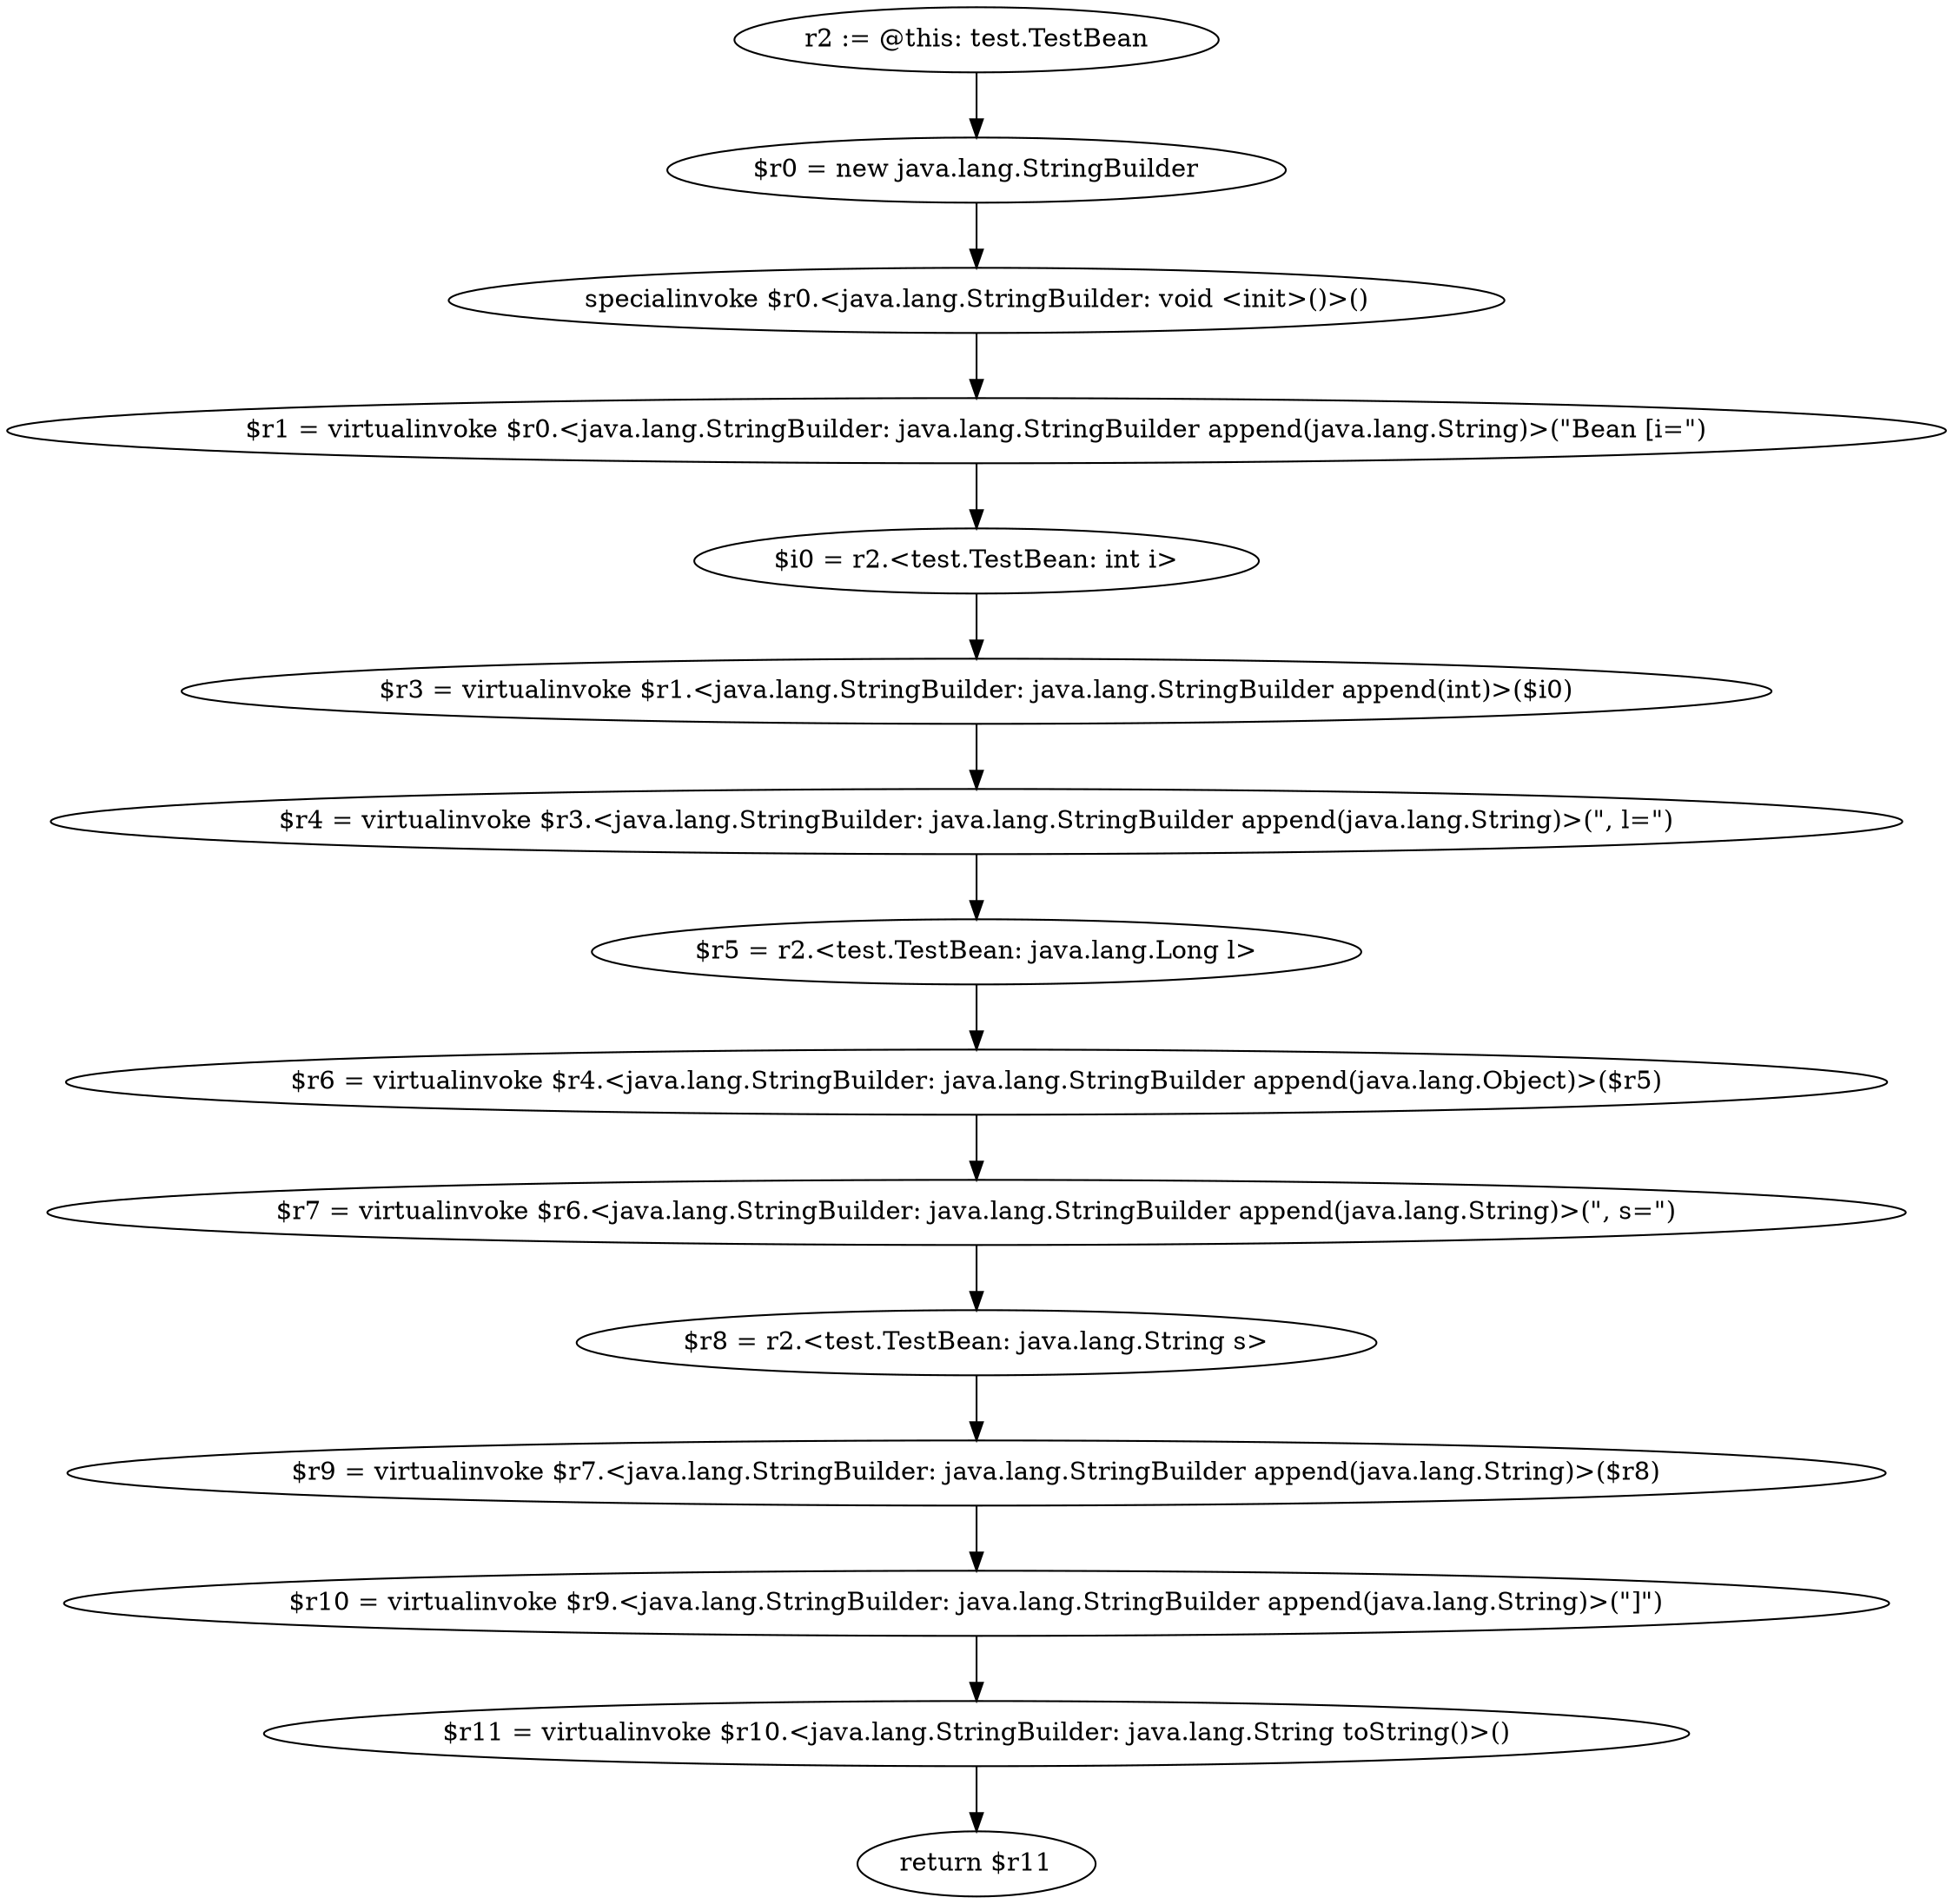 digraph "unitGraph" {
    "r2 := @this: test.TestBean"
    "$r0 = new java.lang.StringBuilder"
    "specialinvoke $r0.<java.lang.StringBuilder: void <init>()>()"
    "$r1 = virtualinvoke $r0.<java.lang.StringBuilder: java.lang.StringBuilder append(java.lang.String)>(\"Bean [i=\")"
    "$i0 = r2.<test.TestBean: int i>"
    "$r3 = virtualinvoke $r1.<java.lang.StringBuilder: java.lang.StringBuilder append(int)>($i0)"
    "$r4 = virtualinvoke $r3.<java.lang.StringBuilder: java.lang.StringBuilder append(java.lang.String)>(\", l=\")"
    "$r5 = r2.<test.TestBean: java.lang.Long l>"
    "$r6 = virtualinvoke $r4.<java.lang.StringBuilder: java.lang.StringBuilder append(java.lang.Object)>($r5)"
    "$r7 = virtualinvoke $r6.<java.lang.StringBuilder: java.lang.StringBuilder append(java.lang.String)>(\", s=\")"
    "$r8 = r2.<test.TestBean: java.lang.String s>"
    "$r9 = virtualinvoke $r7.<java.lang.StringBuilder: java.lang.StringBuilder append(java.lang.String)>($r8)"
    "$r10 = virtualinvoke $r9.<java.lang.StringBuilder: java.lang.StringBuilder append(java.lang.String)>(\"]\")"
    "$r11 = virtualinvoke $r10.<java.lang.StringBuilder: java.lang.String toString()>()"
    "return $r11"
    "r2 := @this: test.TestBean"->"$r0 = new java.lang.StringBuilder";
    "$r0 = new java.lang.StringBuilder"->"specialinvoke $r0.<java.lang.StringBuilder: void <init>()>()";
    "specialinvoke $r0.<java.lang.StringBuilder: void <init>()>()"->"$r1 = virtualinvoke $r0.<java.lang.StringBuilder: java.lang.StringBuilder append(java.lang.String)>(\"Bean [i=\")";
    "$r1 = virtualinvoke $r0.<java.lang.StringBuilder: java.lang.StringBuilder append(java.lang.String)>(\"Bean [i=\")"->"$i0 = r2.<test.TestBean: int i>";
    "$i0 = r2.<test.TestBean: int i>"->"$r3 = virtualinvoke $r1.<java.lang.StringBuilder: java.lang.StringBuilder append(int)>($i0)";
    "$r3 = virtualinvoke $r1.<java.lang.StringBuilder: java.lang.StringBuilder append(int)>($i0)"->"$r4 = virtualinvoke $r3.<java.lang.StringBuilder: java.lang.StringBuilder append(java.lang.String)>(\", l=\")";
    "$r4 = virtualinvoke $r3.<java.lang.StringBuilder: java.lang.StringBuilder append(java.lang.String)>(\", l=\")"->"$r5 = r2.<test.TestBean: java.lang.Long l>";
    "$r5 = r2.<test.TestBean: java.lang.Long l>"->"$r6 = virtualinvoke $r4.<java.lang.StringBuilder: java.lang.StringBuilder append(java.lang.Object)>($r5)";
    "$r6 = virtualinvoke $r4.<java.lang.StringBuilder: java.lang.StringBuilder append(java.lang.Object)>($r5)"->"$r7 = virtualinvoke $r6.<java.lang.StringBuilder: java.lang.StringBuilder append(java.lang.String)>(\", s=\")";
    "$r7 = virtualinvoke $r6.<java.lang.StringBuilder: java.lang.StringBuilder append(java.lang.String)>(\", s=\")"->"$r8 = r2.<test.TestBean: java.lang.String s>";
    "$r8 = r2.<test.TestBean: java.lang.String s>"->"$r9 = virtualinvoke $r7.<java.lang.StringBuilder: java.lang.StringBuilder append(java.lang.String)>($r8)";
    "$r9 = virtualinvoke $r7.<java.lang.StringBuilder: java.lang.StringBuilder append(java.lang.String)>($r8)"->"$r10 = virtualinvoke $r9.<java.lang.StringBuilder: java.lang.StringBuilder append(java.lang.String)>(\"]\")";
    "$r10 = virtualinvoke $r9.<java.lang.StringBuilder: java.lang.StringBuilder append(java.lang.String)>(\"]\")"->"$r11 = virtualinvoke $r10.<java.lang.StringBuilder: java.lang.String toString()>()";
    "$r11 = virtualinvoke $r10.<java.lang.StringBuilder: java.lang.String toString()>()"->"return $r11";
}
